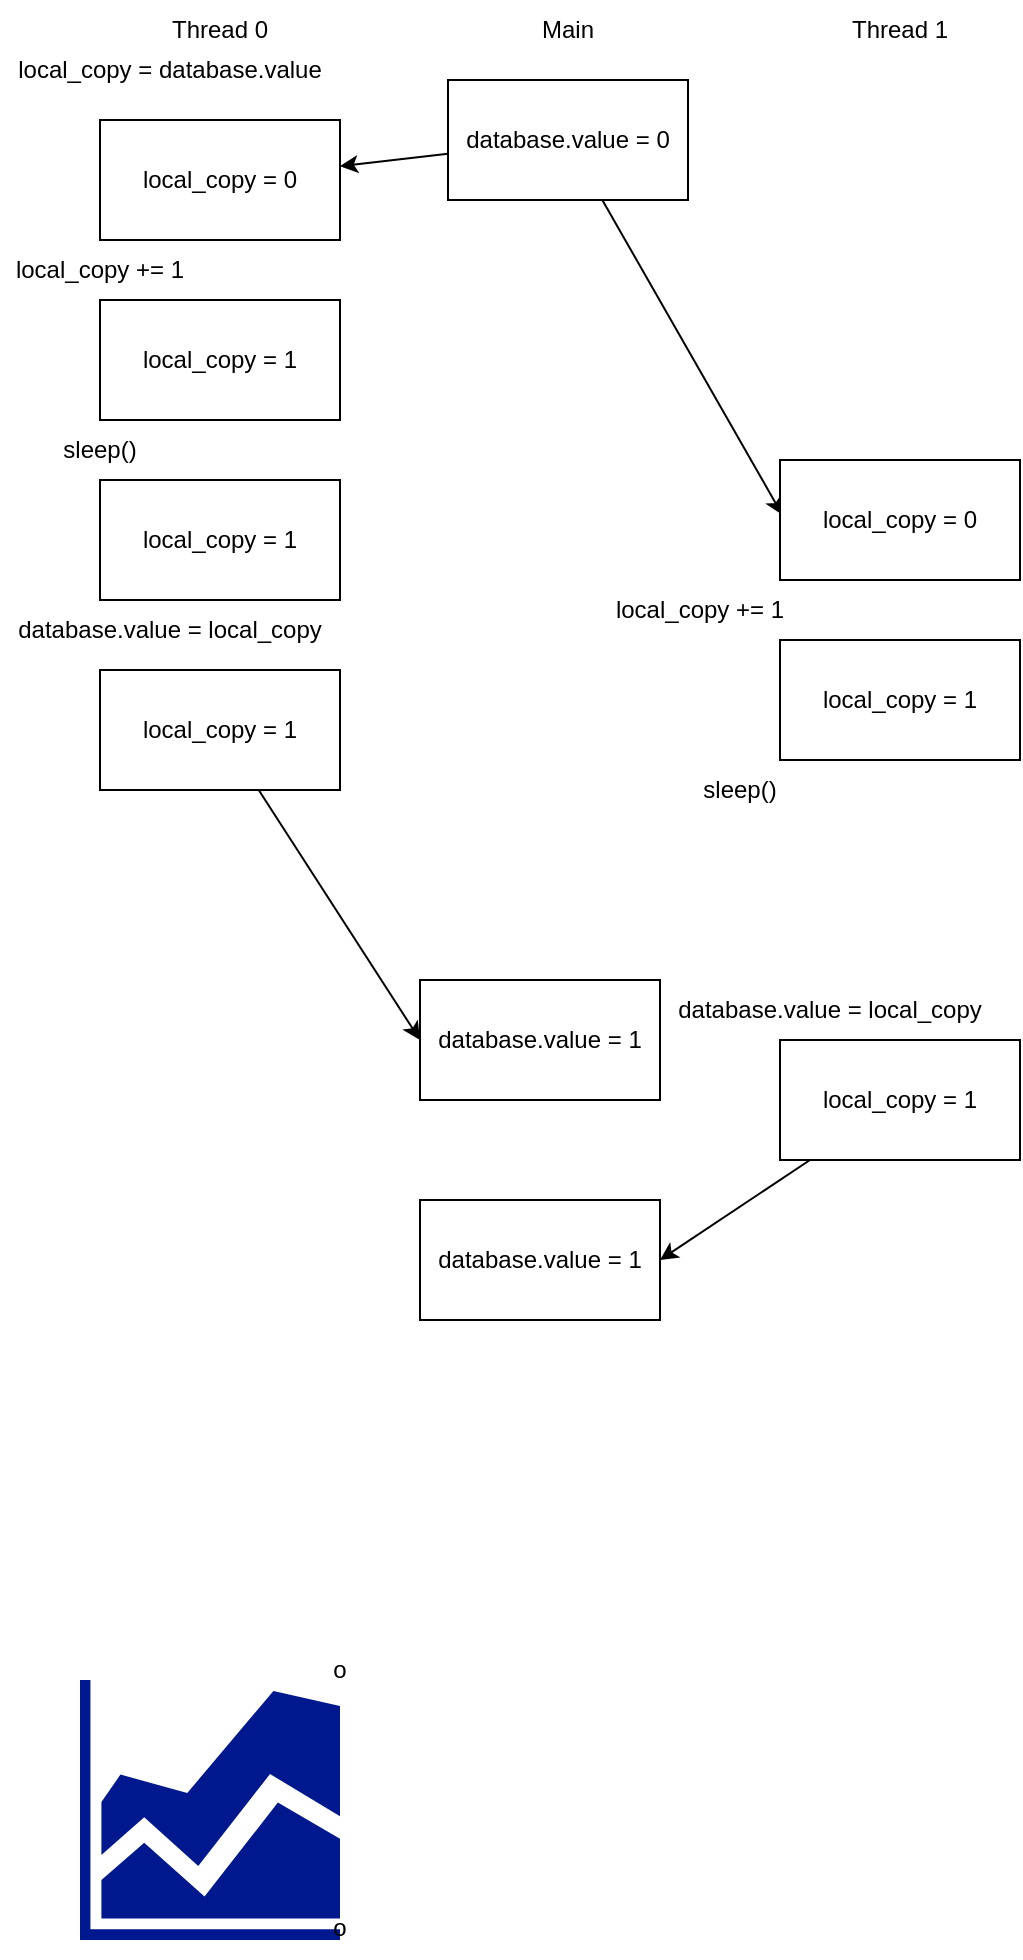 <mxfile>
    <diagram id="MrYDWGDaPHUHWVg-pGQK" name="Page-1">
        <mxGraphModel dx="464" dy="185" grid="1" gridSize="10" guides="1" tooltips="1" connect="1" arrows="1" fold="1" page="1" pageScale="1" pageWidth="827" pageHeight="1169" math="0" shadow="0">
            <root>
                <mxCell id="0"/>
                <mxCell id="1" parent="0"/>
                <mxCell id="6" style="edgeStyle=none;html=1;" edge="1" parent="1" source="2" target="4">
                    <mxGeometry relative="1" as="geometry"/>
                </mxCell>
                <mxCell id="18" style="edgeStyle=none;html=1;entryX=0.01;entryY=0.458;entryDx=0;entryDy=0;entryPerimeter=0;" edge="1" parent="1" source="2" target="16">
                    <mxGeometry relative="1" as="geometry"/>
                </mxCell>
                <mxCell id="2" value="database.value = 0" style="rounded=0;whiteSpace=wrap;html=1;" vertex="1" parent="1">
                    <mxGeometry x="294" y="230" width="120" height="60" as="geometry"/>
                </mxCell>
                <mxCell id="3" value="Main" style="text;html=1;strokeColor=none;fillColor=none;align=center;verticalAlign=middle;whiteSpace=wrap;rounded=0;" vertex="1" parent="1">
                    <mxGeometry x="324" y="190" width="60" height="30" as="geometry"/>
                </mxCell>
                <mxCell id="4" value="local_copy = 0" style="rounded=0;whiteSpace=wrap;html=1;" vertex="1" parent="1">
                    <mxGeometry x="120" y="250" width="120" height="60" as="geometry"/>
                </mxCell>
                <mxCell id="5" value="Thread 0" style="text;html=1;strokeColor=none;fillColor=none;align=center;verticalAlign=middle;whiteSpace=wrap;rounded=0;" vertex="1" parent="1">
                    <mxGeometry x="150" y="190" width="60" height="30" as="geometry"/>
                </mxCell>
                <mxCell id="7" value="local_copy += 1" style="text;html=1;strokeColor=none;fillColor=none;align=center;verticalAlign=middle;whiteSpace=wrap;rounded=0;" vertex="1" parent="1">
                    <mxGeometry x="70" y="310" width="100" height="30" as="geometry"/>
                </mxCell>
                <mxCell id="8" value="local_copy = database.value" style="text;html=1;strokeColor=none;fillColor=none;align=center;verticalAlign=middle;whiteSpace=wrap;rounded=0;" vertex="1" parent="1">
                    <mxGeometry x="70" y="210" width="170" height="30" as="geometry"/>
                </mxCell>
                <mxCell id="9" value="local_copy = 1" style="rounded=0;whiteSpace=wrap;html=1;" vertex="1" parent="1">
                    <mxGeometry x="120" y="340" width="120" height="60" as="geometry"/>
                </mxCell>
                <mxCell id="10" value="sleep()" style="text;html=1;strokeColor=none;fillColor=none;align=center;verticalAlign=middle;whiteSpace=wrap;rounded=0;" vertex="1" parent="1">
                    <mxGeometry x="70" y="400" width="100" height="30" as="geometry"/>
                </mxCell>
                <mxCell id="11" value="local_copy = 1" style="rounded=0;whiteSpace=wrap;html=1;" vertex="1" parent="1">
                    <mxGeometry x="120" y="430" width="120" height="60" as="geometry"/>
                </mxCell>
                <mxCell id="15" style="edgeStyle=none;html=1;entryX=0;entryY=0.5;entryDx=0;entryDy=0;" edge="1" parent="1" source="12" target="14">
                    <mxGeometry relative="1" as="geometry"/>
                </mxCell>
                <mxCell id="12" value="local_copy = 1" style="rounded=0;whiteSpace=wrap;html=1;" vertex="1" parent="1">
                    <mxGeometry x="120" y="525" width="120" height="60" as="geometry"/>
                </mxCell>
                <mxCell id="13" value="database.value = local_copy" style="text;html=1;strokeColor=none;fillColor=none;align=center;verticalAlign=middle;whiteSpace=wrap;rounded=0;" vertex="1" parent="1">
                    <mxGeometry x="70" y="490" width="170" height="30" as="geometry"/>
                </mxCell>
                <mxCell id="14" value="database.value = 1" style="rounded=0;whiteSpace=wrap;html=1;" vertex="1" parent="1">
                    <mxGeometry x="280" y="680" width="120" height="60" as="geometry"/>
                </mxCell>
                <mxCell id="16" value="local_copy = 0" style="rounded=0;whiteSpace=wrap;html=1;" vertex="1" parent="1">
                    <mxGeometry x="460" y="420" width="120" height="60" as="geometry"/>
                </mxCell>
                <mxCell id="17" value="Thread 1" style="text;html=1;strokeColor=none;fillColor=none;align=center;verticalAlign=middle;whiteSpace=wrap;rounded=0;" vertex="1" parent="1">
                    <mxGeometry x="490" y="190" width="60" height="30" as="geometry"/>
                </mxCell>
                <mxCell id="19" value="local_copy = 1" style="rounded=0;whiteSpace=wrap;html=1;" vertex="1" parent="1">
                    <mxGeometry x="460" y="510" width="120" height="60" as="geometry"/>
                </mxCell>
                <mxCell id="20" value="local_copy += 1" style="text;html=1;strokeColor=none;fillColor=none;align=center;verticalAlign=middle;whiteSpace=wrap;rounded=0;" vertex="1" parent="1">
                    <mxGeometry x="370" y="480" width="100" height="30" as="geometry"/>
                </mxCell>
                <mxCell id="21" value="sleep()" style="text;html=1;strokeColor=none;fillColor=none;align=center;verticalAlign=middle;whiteSpace=wrap;rounded=0;" vertex="1" parent="1">
                    <mxGeometry x="390" y="570" width="100" height="30" as="geometry"/>
                </mxCell>
                <mxCell id="26" style="edgeStyle=none;html=1;entryX=1;entryY=0.5;entryDx=0;entryDy=0;" edge="1" parent="1" source="22" target="25">
                    <mxGeometry relative="1" as="geometry"/>
                </mxCell>
                <mxCell id="22" value="local_copy = 1" style="rounded=0;whiteSpace=wrap;html=1;" vertex="1" parent="1">
                    <mxGeometry x="460" y="710" width="120" height="60" as="geometry"/>
                </mxCell>
                <mxCell id="23" value="database.value = local_copy" style="text;html=1;strokeColor=none;fillColor=none;align=center;verticalAlign=middle;whiteSpace=wrap;rounded=0;" vertex="1" parent="1">
                    <mxGeometry x="400" y="680" width="170" height="30" as="geometry"/>
                </mxCell>
                <mxCell id="25" value="database.value = 1" style="rounded=0;whiteSpace=wrap;html=1;" vertex="1" parent="1">
                    <mxGeometry x="280" y="790" width="120" height="60" as="geometry"/>
                </mxCell>
                <mxCell id="27" value="" style="sketch=0;aspect=fixed;pointerEvents=1;shadow=0;dashed=0;html=1;strokeColor=none;labelPosition=center;verticalLabelPosition=bottom;verticalAlign=top;align=center;fillColor=#00188D;shape=mxgraph.mscae.general.graph" vertex="1" parent="1">
                    <mxGeometry x="110" y="1030" width="130" height="130" as="geometry"/>
                </mxCell>
                <mxCell id="28" value="o" style="text;html=1;strokeColor=none;fillColor=none;align=center;verticalAlign=middle;whiteSpace=wrap;rounded=0;" vertex="1" parent="1">
                    <mxGeometry x="210" y="1139" width="60" height="30" as="geometry"/>
                </mxCell>
                <mxCell id="29" value="o" style="text;html=1;strokeColor=none;fillColor=none;align=center;verticalAlign=middle;whiteSpace=wrap;rounded=0;" vertex="1" parent="1">
                    <mxGeometry x="210" y="1010" width="60" height="30" as="geometry"/>
                </mxCell>
            </root>
        </mxGraphModel>
    </diagram>
</mxfile>
